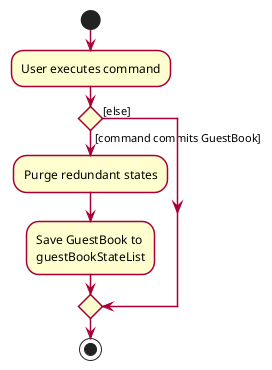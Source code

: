 @startuml

skinparam activity {
    ArrowColor #A80036
    BackgroundColor #FEFECE
    BorderColor #A80036
    BorderThickness 1.5
}

start
:User executes command;

'Since the beta syntax does not support placing the condition outside the
'diamond we place it as the true branch instead.

if () then ([command commits GuestBook])
    :Purge redundant states;
    :Save GuestBook to
    guestBookStateList;
else ([else])
endif
stop
@enduml
